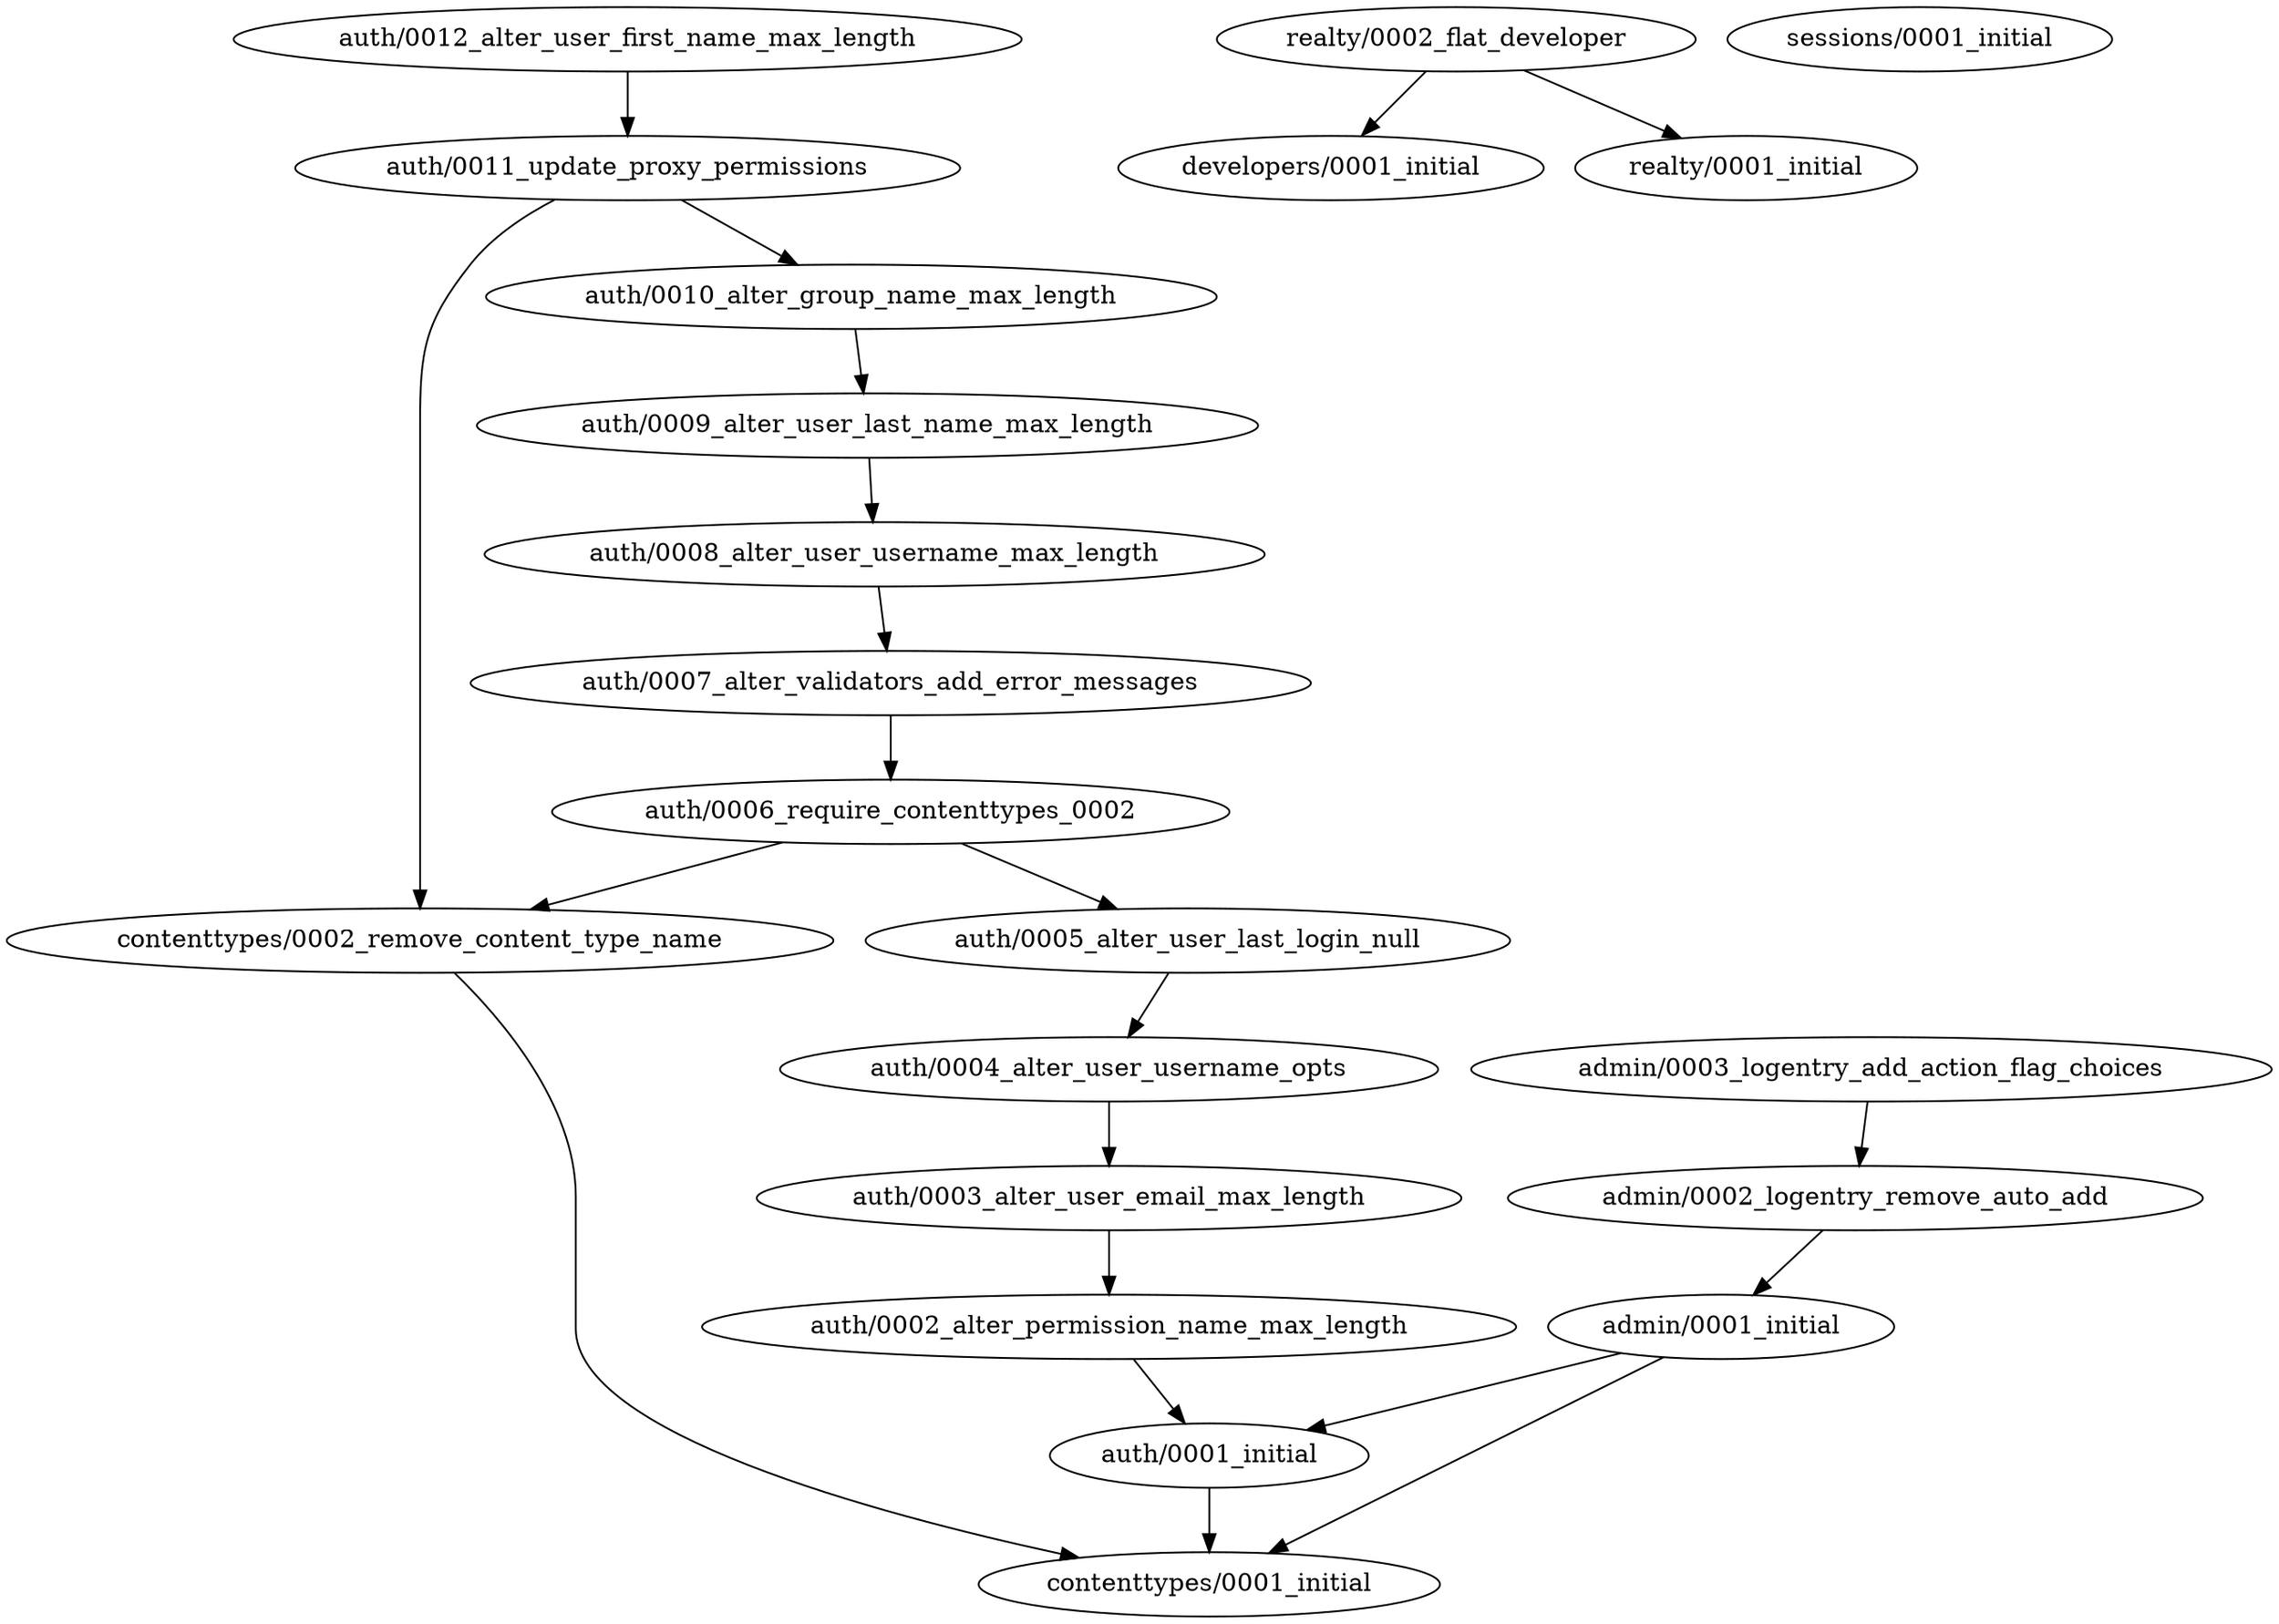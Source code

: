 // captions for the picture
digraph {
	"admin/0001_initial" [label="admin/0001_initial"]
	"admin/0002_logentry_remove_auto_add" [label="admin/0002_logentry_remove_auto_add"]
	"admin/0003_logentry_add_action_flag_choices" [label="admin/0003_logentry_add_action_flag_choices"]
	"auth/0001_initial" [label="auth/0001_initial"]
	"auth/0002_alter_permission_name_max_length" [label="auth/0002_alter_permission_name_max_length"]
	"auth/0003_alter_user_email_max_length" [label="auth/0003_alter_user_email_max_length"]
	"auth/0004_alter_user_username_opts" [label="auth/0004_alter_user_username_opts"]
	"auth/0005_alter_user_last_login_null" [label="auth/0005_alter_user_last_login_null"]
	"auth/0006_require_contenttypes_0002" [label="auth/0006_require_contenttypes_0002"]
	"auth/0007_alter_validators_add_error_messages" [label="auth/0007_alter_validators_add_error_messages"]
	"auth/0008_alter_user_username_max_length" [label="auth/0008_alter_user_username_max_length"]
	"auth/0009_alter_user_last_name_max_length" [label="auth/0009_alter_user_last_name_max_length"]
	"auth/0010_alter_group_name_max_length" [label="auth/0010_alter_group_name_max_length"]
	"auth/0011_update_proxy_permissions" [label="auth/0011_update_proxy_permissions"]
	"auth/0012_alter_user_first_name_max_length" [label="auth/0012_alter_user_first_name_max_length"]
	"contenttypes/0001_initial" [label="contenttypes/0001_initial"]
	"contenttypes/0002_remove_content_type_name" [label="contenttypes/0002_remove_content_type_name"]
	"developers/0001_initial" [label="developers/0001_initial"]
	"realty/0001_initial" [label="realty/0001_initial"]
	"realty/0002_flat_developer" [label="realty/0002_flat_developer"]
	"sessions/0001_initial" [label="sessions/0001_initial"]
	"admin/0001_initial" -> "auth/0001_initial"
	"admin/0001_initial" -> "contenttypes/0001_initial"
	"admin/0002_logentry_remove_auto_add" -> "admin/0001_initial"
	"admin/0003_logentry_add_action_flag_choices" -> "admin/0002_logentry_remove_auto_add"
	"auth/0001_initial" -> "contenttypes/0001_initial"
	"auth/0002_alter_permission_name_max_length" -> "auth/0001_initial"
	"auth/0003_alter_user_email_max_length" -> "auth/0002_alter_permission_name_max_length"
	"auth/0004_alter_user_username_opts" -> "auth/0003_alter_user_email_max_length"
	"auth/0005_alter_user_last_login_null" -> "auth/0004_alter_user_username_opts"
	"auth/0006_require_contenttypes_0002" -> "auth/0005_alter_user_last_login_null"
	"auth/0006_require_contenttypes_0002" -> "contenttypes/0002_remove_content_type_name"
	"auth/0007_alter_validators_add_error_messages" -> "auth/0006_require_contenttypes_0002"
	"auth/0008_alter_user_username_max_length" -> "auth/0007_alter_validators_add_error_messages"
	"auth/0009_alter_user_last_name_max_length" -> "auth/0008_alter_user_username_max_length"
	"auth/0010_alter_group_name_max_length" -> "auth/0009_alter_user_last_name_max_length"
	"auth/0011_update_proxy_permissions" -> "auth/0010_alter_group_name_max_length"
	"auth/0011_update_proxy_permissions" -> "contenttypes/0002_remove_content_type_name"
	"auth/0012_alter_user_first_name_max_length" -> "auth/0011_update_proxy_permissions"
	"contenttypes/0002_remove_content_type_name" -> "contenttypes/0001_initial"
	"realty/0002_flat_developer" -> "developers/0001_initial"
	"realty/0002_flat_developer" -> "realty/0001_initial"
}
